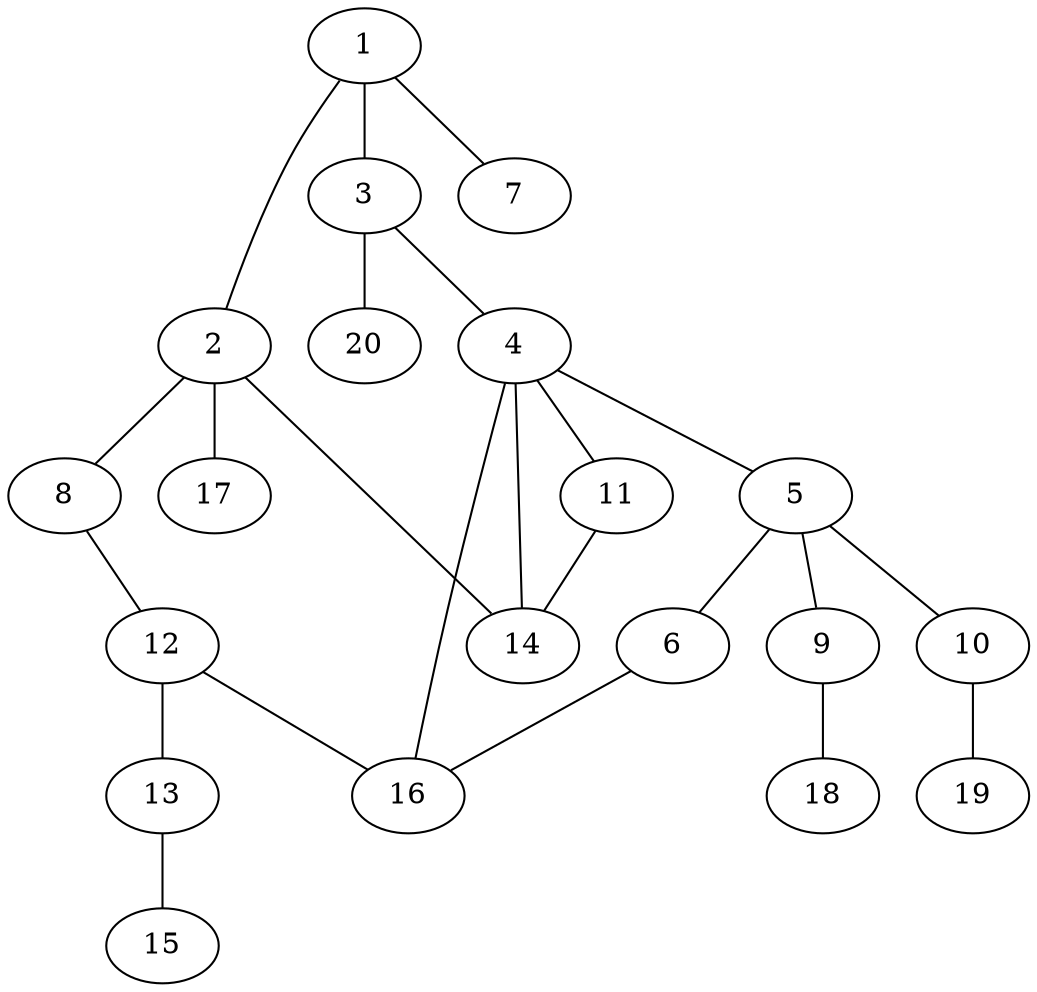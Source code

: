 graph graphname {1--2
1--3
1--7
2--8
2--14
2--17
3--4
3--20
4--5
4--11
4--14
4--16
5--6
5--9
5--10
6--16
8--12
9--18
10--19
11--14
12--13
12--16
13--15
}
